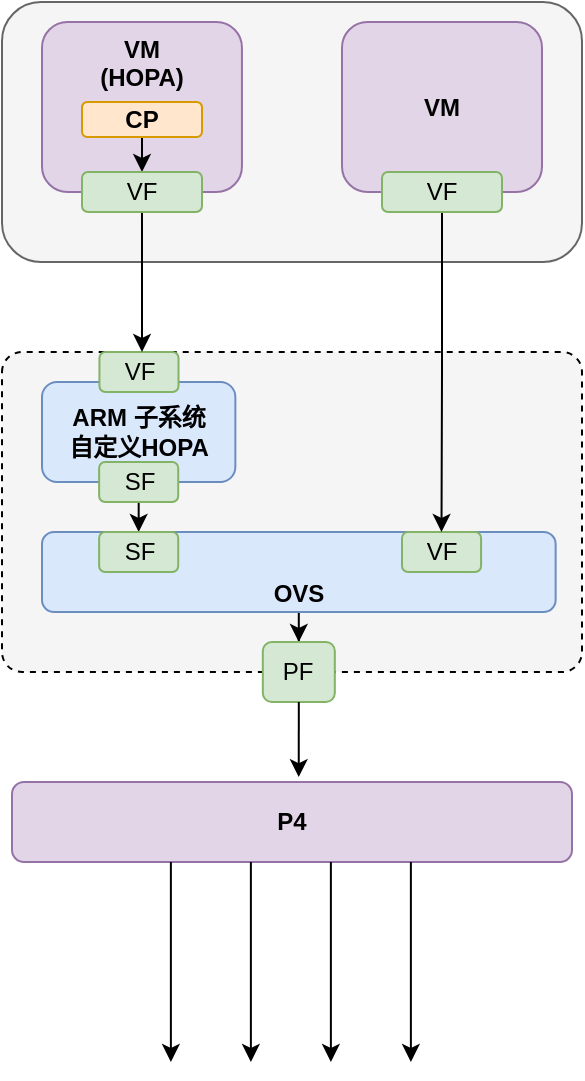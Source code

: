 <mxfile version="24.0.0" type="github">
  <diagram name="第 1 页" id="Ht9HqhTAGx8YjxHSbbby">
    <mxGraphModel dx="1357" dy="806" grid="1" gridSize="10" guides="1" tooltips="1" connect="1" arrows="1" fold="1" page="1" pageScale="1" pageWidth="827" pageHeight="1169" math="0" shadow="0">
      <root>
        <mxCell id="0" />
        <mxCell id="1" parent="0" />
        <mxCell id="pJMG76k29w3HXzMHniYX-48" value="" style="rounded=1;whiteSpace=wrap;html=1;fillColor=#f5f5f5;strokeColor=#666666;fontColor=#333333;" parent="1" vertex="1">
          <mxGeometry x="290" y="140" width="290" height="130" as="geometry" />
        </mxCell>
        <mxCell id="pJMG76k29w3HXzMHniYX-2" value="" style="points=[[0.25,0,0],[0.5,0,0],[0.75,0,0],[1,0.25,0],[1,0.5,0],[1,0.75,0],[0.75,1,0],[0.5,1,0],[0.25,1,0],[0,0.75,0],[0,0.5,0],[0,0.25,0]];shape=mxgraph.bpmn.task;whiteSpace=wrap;rectStyle=rounded;size=10;html=1;container=1;expand=0;collapsible=0;taskMarker=abstract;fillColor=#f5f5f5;fontColor=#333333;strokeColor=default;labelPosition=left;verticalLabelPosition=top;align=right;verticalAlign=bottom;dashed=1;fontSize=12;fontStyle=1" parent="1" vertex="1">
          <mxGeometry x="290" y="315" width="290" height="160" as="geometry" />
        </mxCell>
        <mxCell id="pJMG76k29w3HXzMHniYX-4" value="ARM 子系统&lt;br&gt;自定义HOPA" style="rounded=1;whiteSpace=wrap;html=1;fillColor=#dae8fc;strokeColor=#6c8ebf;fontSize=12;fontStyle=1" parent="pJMG76k29w3HXzMHniYX-2" vertex="1">
          <mxGeometry x="20.004" y="15" width="96.669" height="50" as="geometry" />
        </mxCell>
        <mxCell id="dKG8zMu9QIV3C75RCL0g-4" style="edgeStyle=orthogonalEdgeStyle;rounded=0;orthogonalLoop=1;jettySize=auto;html=1;exitX=0.5;exitY=1;exitDx=0;exitDy=0;" edge="1" parent="pJMG76k29w3HXzMHniYX-2" source="avUbgAyuhhQzkx1hzSZD-2" target="pJMG76k29w3HXzMHniYX-44">
          <mxGeometry relative="1" as="geometry" />
        </mxCell>
        <mxCell id="avUbgAyuhhQzkx1hzSZD-2" value="OVS" style="rounded=1;whiteSpace=wrap;html=1;fillColor=#dae8fc;strokeColor=#6c8ebf;fontSize=12;fontStyle=1;verticalAlign=bottom;" parent="pJMG76k29w3HXzMHniYX-2" vertex="1">
          <mxGeometry x="20" y="90" width="256.82" height="40" as="geometry" />
        </mxCell>
        <mxCell id="dKG8zMu9QIV3C75RCL0g-5" style="edgeStyle=orthogonalEdgeStyle;rounded=0;orthogonalLoop=1;jettySize=auto;html=1;exitX=0.5;exitY=1;exitDx=0;exitDy=0;entryX=0.5;entryY=0;entryDx=0;entryDy=0;" edge="1" parent="pJMG76k29w3HXzMHniYX-2" source="avUbgAyuhhQzkx1hzSZD-10" target="avUbgAyuhhQzkx1hzSZD-19">
          <mxGeometry relative="1" as="geometry" />
        </mxCell>
        <mxCell id="avUbgAyuhhQzkx1hzSZD-10" value="SF" style="rounded=1;whiteSpace=wrap;html=1;fillColor=#d5e8d4;strokeColor=#82b366;" parent="pJMG76k29w3HXzMHniYX-2" vertex="1">
          <mxGeometry x="48.567" y="55" width="39.545" height="20" as="geometry" />
        </mxCell>
        <mxCell id="avUbgAyuhhQzkx1hzSZD-13" value="VF" style="rounded=1;whiteSpace=wrap;html=1;fillColor=#d5e8d4;strokeColor=#82b366;" parent="pJMG76k29w3HXzMHniYX-2" vertex="1">
          <mxGeometry x="48.717" width="39.545" height="20" as="geometry" />
        </mxCell>
        <mxCell id="avUbgAyuhhQzkx1hzSZD-18" value="VF" style="rounded=1;whiteSpace=wrap;html=1;fillColor=#d5e8d4;strokeColor=#82b366;" parent="pJMG76k29w3HXzMHniYX-2" vertex="1">
          <mxGeometry x="200.001" y="90" width="39.545" height="20" as="geometry" />
        </mxCell>
        <mxCell id="avUbgAyuhhQzkx1hzSZD-19" value="SF" style="rounded=1;whiteSpace=wrap;html=1;fillColor=#d5e8d4;strokeColor=#82b366;" parent="pJMG76k29w3HXzMHniYX-2" vertex="1">
          <mxGeometry x="48.567" y="90" width="39.545" height="20" as="geometry" />
        </mxCell>
        <mxCell id="pJMG76k29w3HXzMHniYX-44" value="PF" style="rounded=1;whiteSpace=wrap;html=1;fillColor=#d5e8d4;strokeColor=#82b366;" parent="pJMG76k29w3HXzMHniYX-2" vertex="1">
          <mxGeometry x="130.41" y="145" width="36" height="30" as="geometry" />
        </mxCell>
        <mxCell id="pJMG76k29w3HXzMHniYX-12" value="P4" style="rounded=1;whiteSpace=wrap;html=1;fillColor=#e1d5e7;strokeColor=#9673a6;fontSize=12;fontStyle=1" parent="1" vertex="1">
          <mxGeometry x="295" y="530" width="280" height="40" as="geometry" />
        </mxCell>
        <mxCell id="avUbgAyuhhQzkx1hzSZD-3" style="edgeStyle=orthogonalEdgeStyle;rounded=0;orthogonalLoop=1;jettySize=auto;html=1;exitX=0.5;exitY=1;exitDx=0;exitDy=0;" parent="1" source="pJMG76k29w3HXzMHniYX-21" edge="1">
          <mxGeometry relative="1" as="geometry">
            <mxPoint x="360" y="315" as="targetPoint" />
          </mxGeometry>
        </mxCell>
        <mxCell id="pJMG76k29w3HXzMHniYX-21" value="VM&lt;br&gt;(HOPA)" style="rounded=1;whiteSpace=wrap;html=1;fillColor=#e1d5e7;strokeColor=#9673a6;fontSize=12;fontStyle=1;verticalAlign=top;" parent="1" vertex="1">
          <mxGeometry x="310" y="150" width="99.98" height="85" as="geometry" />
        </mxCell>
        <mxCell id="pJMG76k29w3HXzMHniYX-23" value="VM" style="rounded=1;whiteSpace=wrap;html=1;fillColor=#e1d5e7;strokeColor=#9673a6;fontSize=12;fontStyle=1" parent="1" vertex="1">
          <mxGeometry x="460" y="150" width="100" height="85" as="geometry" />
        </mxCell>
        <mxCell id="pJMG76k29w3HXzMHniYX-38" value="" style="endArrow=classic;html=1;rounded=0;" parent="1" edge="1">
          <mxGeometry width="50" height="50" relative="1" as="geometry">
            <mxPoint x="374.44" y="570" as="sourcePoint" />
            <mxPoint x="374.44" y="670" as="targetPoint" />
          </mxGeometry>
        </mxCell>
        <mxCell id="pJMG76k29w3HXzMHniYX-40" value="" style="endArrow=classic;html=1;rounded=0;" parent="1" edge="1">
          <mxGeometry width="50" height="50" relative="1" as="geometry">
            <mxPoint x="414.44" y="570" as="sourcePoint" />
            <mxPoint x="414.44" y="670" as="targetPoint" />
          </mxGeometry>
        </mxCell>
        <mxCell id="pJMG76k29w3HXzMHniYX-41" value="" style="endArrow=classic;html=1;rounded=0;" parent="1" edge="1">
          <mxGeometry width="50" height="50" relative="1" as="geometry">
            <mxPoint x="454.44" y="570" as="sourcePoint" />
            <mxPoint x="454.44" y="670" as="targetPoint" />
          </mxGeometry>
        </mxCell>
        <mxCell id="pJMG76k29w3HXzMHniYX-42" value="" style="endArrow=classic;html=1;rounded=0;" parent="1" edge="1">
          <mxGeometry width="50" height="50" relative="1" as="geometry">
            <mxPoint x="494.44" y="570" as="sourcePoint" />
            <mxPoint x="494.44" y="670" as="targetPoint" />
          </mxGeometry>
        </mxCell>
        <mxCell id="dKG8zMu9QIV3C75RCL0g-1" style="edgeStyle=orthogonalEdgeStyle;rounded=0;orthogonalLoop=1;jettySize=auto;html=1;exitX=0.5;exitY=1;exitDx=0;exitDy=0;entryX=0.5;entryY=0;entryDx=0;entryDy=0;" edge="1" parent="1" source="pJMG76k29w3HXzMHniYX-49" target="avUbgAyuhhQzkx1hzSZD-14">
          <mxGeometry relative="1" as="geometry" />
        </mxCell>
        <mxCell id="pJMG76k29w3HXzMHniYX-49" value="CP" style="rounded=1;whiteSpace=wrap;html=1;fillColor=#ffe6cc;strokeColor=#d79b00;fontSize=12;fontStyle=1" parent="1" vertex="1">
          <mxGeometry x="330" y="190" width="60" height="17.5" as="geometry" />
        </mxCell>
        <mxCell id="avUbgAyuhhQzkx1hzSZD-14" value="VF" style="rounded=1;whiteSpace=wrap;html=1;fillColor=#d5e8d4;strokeColor=#82b366;" parent="1" vertex="1">
          <mxGeometry x="330" y="225" width="60" height="20" as="geometry" />
        </mxCell>
        <mxCell id="dKG8zMu9QIV3C75RCL0g-6" style="edgeStyle=orthogonalEdgeStyle;rounded=0;orthogonalLoop=1;jettySize=auto;html=1;exitX=0.5;exitY=1;exitDx=0;exitDy=0;" edge="1" parent="1" source="avUbgAyuhhQzkx1hzSZD-15" target="avUbgAyuhhQzkx1hzSZD-18">
          <mxGeometry relative="1" as="geometry" />
        </mxCell>
        <mxCell id="avUbgAyuhhQzkx1hzSZD-15" value="VF" style="rounded=1;whiteSpace=wrap;html=1;fillColor=#d5e8d4;strokeColor=#82b366;" parent="1" vertex="1">
          <mxGeometry x="480" y="225" width="60" height="20" as="geometry" />
        </mxCell>
        <mxCell id="dKG8zMu9QIV3C75RCL0g-3" style="edgeStyle=orthogonalEdgeStyle;rounded=0;orthogonalLoop=1;jettySize=auto;html=1;exitX=0.5;exitY=1;exitDx=0;exitDy=0;entryX=0.512;entryY=-0.061;entryDx=0;entryDy=0;entryPerimeter=0;" edge="1" parent="1" source="pJMG76k29w3HXzMHniYX-44" target="pJMG76k29w3HXzMHniYX-12">
          <mxGeometry relative="1" as="geometry" />
        </mxCell>
      </root>
    </mxGraphModel>
  </diagram>
</mxfile>
